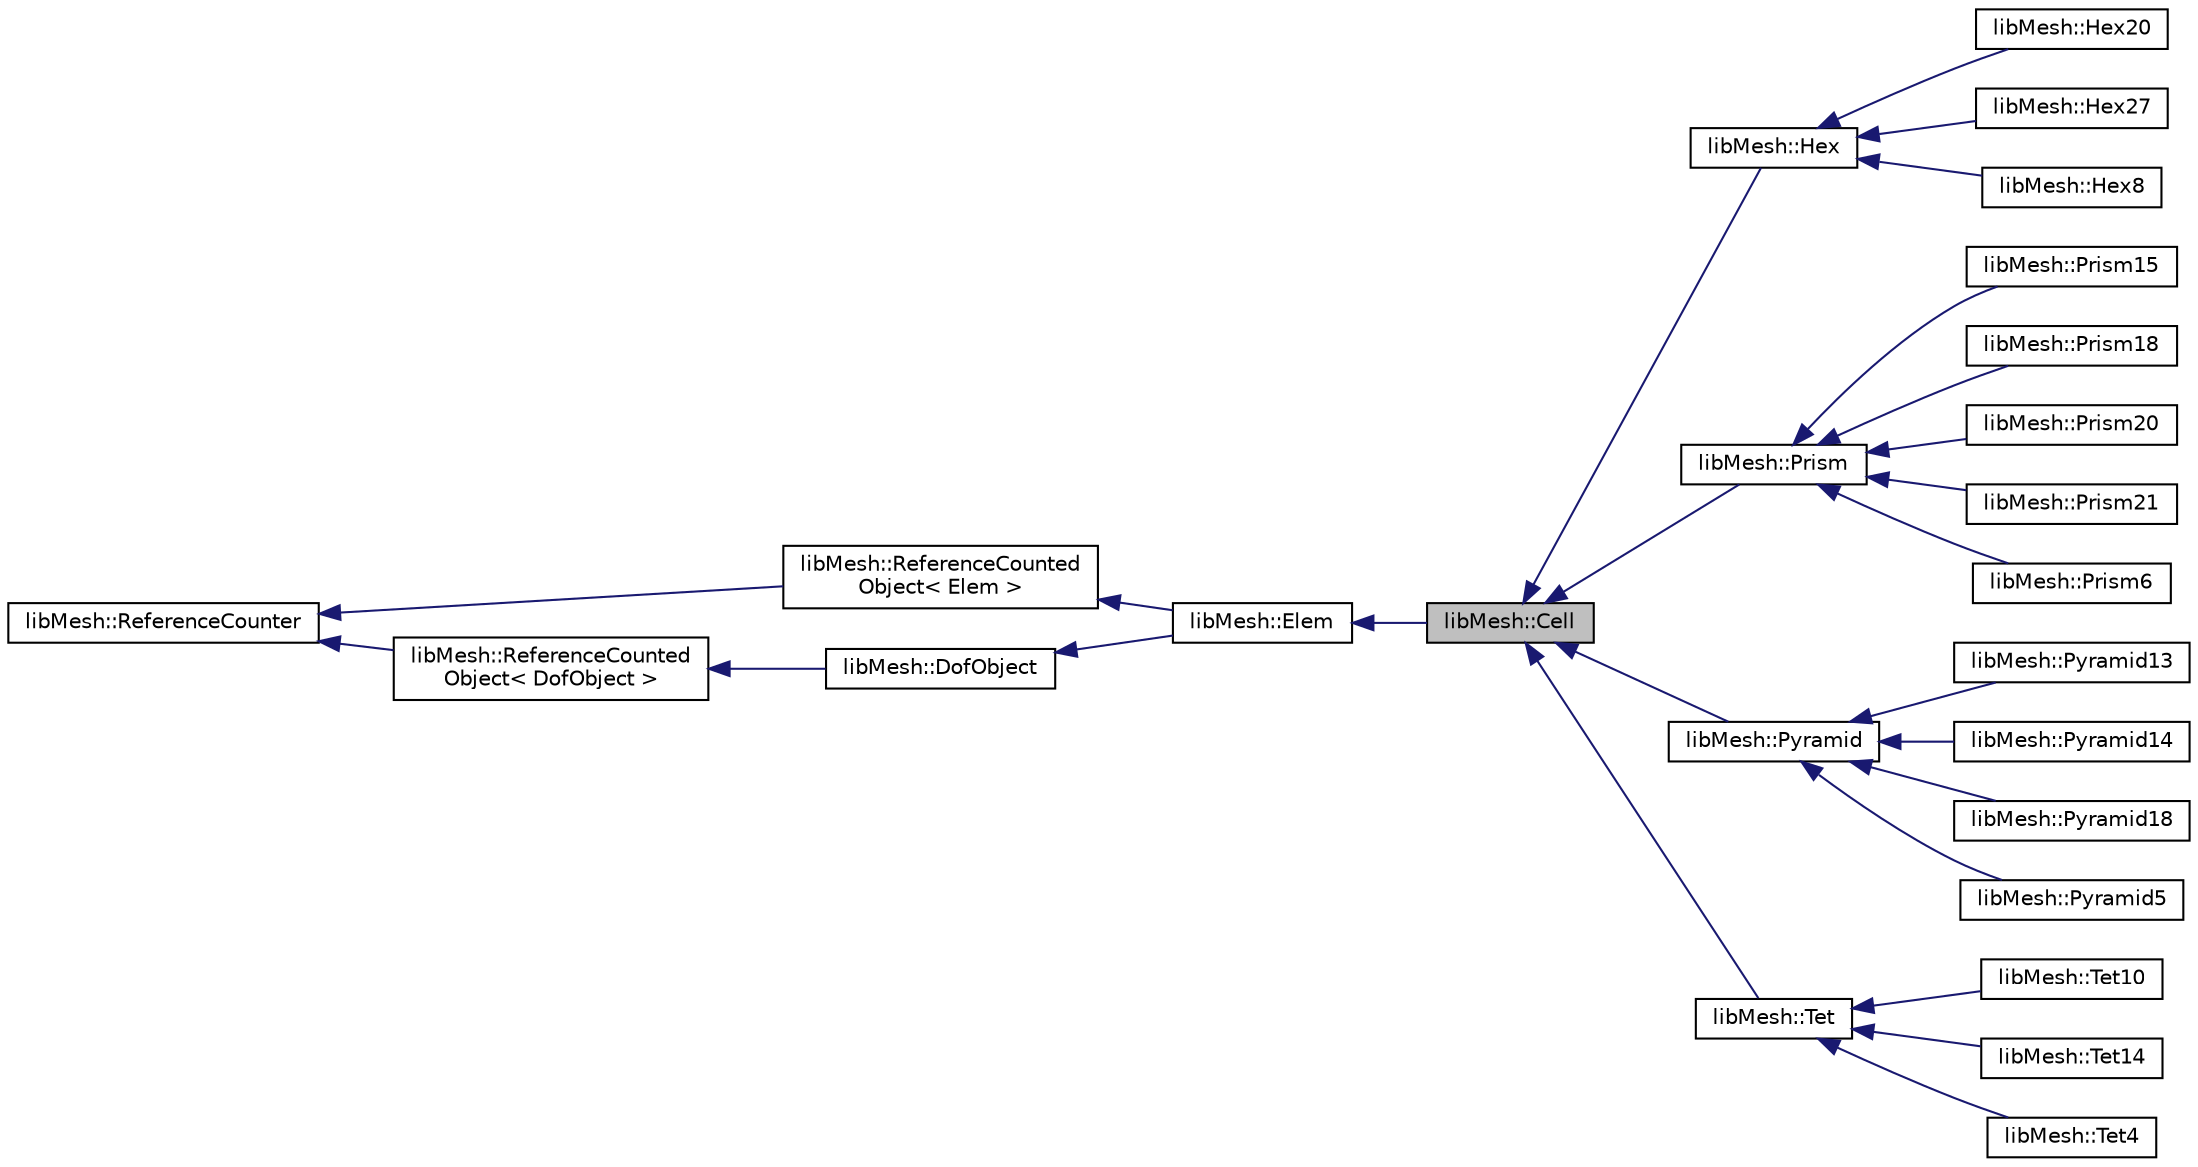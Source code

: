 digraph "libMesh::Cell"
{
 // INTERACTIVE_SVG=YES
  edge [fontname="Helvetica",fontsize="10",labelfontname="Helvetica",labelfontsize="10"];
  node [fontname="Helvetica",fontsize="10",shape=record];
  rankdir="LR";
  Node1 [label="libMesh::Cell",height=0.2,width=0.4,color="black", fillcolor="grey75", style="filled" fontcolor="black"];
  Node2 -> Node1 [dir="back",color="midnightblue",fontsize="10",style="solid",fontname="Helvetica"];
  Node2 [label="libMesh::Elem",height=0.2,width=0.4,color="black", fillcolor="white", style="filled",URL="$classlibMesh_1_1Elem.html",tooltip="This is the base class from which all geometric element types are derived. "];
  Node3 -> Node2 [dir="back",color="midnightblue",fontsize="10",style="solid",fontname="Helvetica"];
  Node3 [label="libMesh::ReferenceCounted\lObject\< Elem \>",height=0.2,width=0.4,color="black", fillcolor="white", style="filled",URL="$classlibMesh_1_1ReferenceCountedObject.html"];
  Node4 -> Node3 [dir="back",color="midnightblue",fontsize="10",style="solid",fontname="Helvetica"];
  Node4 [label="libMesh::ReferenceCounter",height=0.2,width=0.4,color="black", fillcolor="white", style="filled",URL="$classlibMesh_1_1ReferenceCounter.html",tooltip="This is the base class for enabling reference counting. "];
  Node5 -> Node2 [dir="back",color="midnightblue",fontsize="10",style="solid",fontname="Helvetica"];
  Node5 [label="libMesh::DofObject",height=0.2,width=0.4,color="black", fillcolor="white", style="filled",URL="$classlibMesh_1_1DofObject.html",tooltip="The DofObject defines an abstract base class for objects that have degrees of freedom associated with..."];
  Node6 -> Node5 [dir="back",color="midnightblue",fontsize="10",style="solid",fontname="Helvetica"];
  Node6 [label="libMesh::ReferenceCounted\lObject\< DofObject \>",height=0.2,width=0.4,color="black", fillcolor="white", style="filled",URL="$classlibMesh_1_1ReferenceCountedObject.html"];
  Node4 -> Node6 [dir="back",color="midnightblue",fontsize="10",style="solid",fontname="Helvetica"];
  Node1 -> Node7 [dir="back",color="midnightblue",fontsize="10",style="solid",fontname="Helvetica"];
  Node7 [label="libMesh::Hex",height=0.2,width=0.4,color="black", fillcolor="white", style="filled",URL="$classlibMesh_1_1Hex.html",tooltip="The Hex is an element in 3D with 6 sides. "];
  Node7 -> Node8 [dir="back",color="midnightblue",fontsize="10",style="solid",fontname="Helvetica"];
  Node8 [label="libMesh::Hex20",height=0.2,width=0.4,color="black", fillcolor="white", style="filled",URL="$classlibMesh_1_1Hex20.html",tooltip="The Hex20 is an element in 3D composed of 20 nodes. "];
  Node7 -> Node9 [dir="back",color="midnightblue",fontsize="10",style="solid",fontname="Helvetica"];
  Node9 [label="libMesh::Hex27",height=0.2,width=0.4,color="black", fillcolor="white", style="filled",URL="$classlibMesh_1_1Hex27.html",tooltip="The Hex27 is an element in 3D composed of 27 nodes. "];
  Node7 -> Node10 [dir="back",color="midnightblue",fontsize="10",style="solid",fontname="Helvetica"];
  Node10 [label="libMesh::Hex8",height=0.2,width=0.4,color="black", fillcolor="white", style="filled",URL="$classlibMesh_1_1Hex8.html",tooltip="The Hex8 is an element in 3D composed of 8 nodes. "];
  Node1 -> Node11 [dir="back",color="midnightblue",fontsize="10",style="solid",fontname="Helvetica"];
  Node11 [label="libMesh::Prism",height=0.2,width=0.4,color="black", fillcolor="white", style="filled",URL="$classlibMesh_1_1Prism.html",tooltip="The Prism is an element in 3D with 5 sides. "];
  Node11 -> Node12 [dir="back",color="midnightblue",fontsize="10",style="solid",fontname="Helvetica"];
  Node12 [label="libMesh::Prism15",height=0.2,width=0.4,color="black", fillcolor="white", style="filled",URL="$classlibMesh_1_1Prism15.html",tooltip="The Prism15 is an element in 3D composed of 15 nodes. "];
  Node11 -> Node13 [dir="back",color="midnightblue",fontsize="10",style="solid",fontname="Helvetica"];
  Node13 [label="libMesh::Prism18",height=0.2,width=0.4,color="black", fillcolor="white", style="filled",URL="$classlibMesh_1_1Prism18.html",tooltip="The Prism18 is an element in 3D composed of 18 nodes. "];
  Node11 -> Node14 [dir="back",color="midnightblue",fontsize="10",style="solid",fontname="Helvetica"];
  Node14 [label="libMesh::Prism20",height=0.2,width=0.4,color="black", fillcolor="white", style="filled",URL="$classlibMesh_1_1Prism20.html",tooltip="The Prism20 is an element in 3D composed of 20 nodes. "];
  Node11 -> Node15 [dir="back",color="midnightblue",fontsize="10",style="solid",fontname="Helvetica"];
  Node15 [label="libMesh::Prism21",height=0.2,width=0.4,color="black", fillcolor="white", style="filled",URL="$classlibMesh_1_1Prism21.html",tooltip="The Prism21 is an element in 3D composed of 21 nodes. "];
  Node11 -> Node16 [dir="back",color="midnightblue",fontsize="10",style="solid",fontname="Helvetica"];
  Node16 [label="libMesh::Prism6",height=0.2,width=0.4,color="black", fillcolor="white", style="filled",URL="$classlibMesh_1_1Prism6.html",tooltip="The Prism6 is an element in 3D composed of 6 nodes. "];
  Node1 -> Node17 [dir="back",color="midnightblue",fontsize="10",style="solid",fontname="Helvetica"];
  Node17 [label="libMesh::Pyramid",height=0.2,width=0.4,color="black", fillcolor="white", style="filled",URL="$classlibMesh_1_1Pyramid.html",tooltip="The Pyramid is an element in 3D with 5 sides. "];
  Node17 -> Node18 [dir="back",color="midnightblue",fontsize="10",style="solid",fontname="Helvetica"];
  Node18 [label="libMesh::Pyramid13",height=0.2,width=0.4,color="black", fillcolor="white", style="filled",URL="$classlibMesh_1_1Pyramid13.html",tooltip="The Pyramid13 is an element in 3D composed of 13 nodes, designed to interface with a QUAD8 element on..."];
  Node17 -> Node19 [dir="back",color="midnightblue",fontsize="10",style="solid",fontname="Helvetica"];
  Node19 [label="libMesh::Pyramid14",height=0.2,width=0.4,color="black", fillcolor="white", style="filled",URL="$classlibMesh_1_1Pyramid14.html",tooltip="The Pyramid14 is an element in 3D composed of 14 nodes, designed to interface with a QUAD9 element on..."];
  Node17 -> Node20 [dir="back",color="midnightblue",fontsize="10",style="solid",fontname="Helvetica"];
  Node20 [label="libMesh::Pyramid18",height=0.2,width=0.4,color="black", fillcolor="white", style="filled",URL="$classlibMesh_1_1Pyramid18.html",tooltip="The Pyramid18 is an element in 3D composed of 18 nodes, designed to interface with a QUAD9 element on..."];
  Node17 -> Node21 [dir="back",color="midnightblue",fontsize="10",style="solid",fontname="Helvetica"];
  Node21 [label="libMesh::Pyramid5",height=0.2,width=0.4,color="black", fillcolor="white", style="filled",URL="$classlibMesh_1_1Pyramid5.html",tooltip="The Pyramid5 is an element in 3D composed of 5 nodes. "];
  Node1 -> Node22 [dir="back",color="midnightblue",fontsize="10",style="solid",fontname="Helvetica"];
  Node22 [label="libMesh::Tet",height=0.2,width=0.4,color="black", fillcolor="white", style="filled",URL="$classlibMesh_1_1Tet.html",tooltip="The Tet is an element in 3D composed of 4 sides. "];
  Node22 -> Node23 [dir="back",color="midnightblue",fontsize="10",style="solid",fontname="Helvetica"];
  Node23 [label="libMesh::Tet10",height=0.2,width=0.4,color="black", fillcolor="white", style="filled",URL="$classlibMesh_1_1Tet10.html",tooltip="The Tet10 is an element in 3D composed of 10 nodes. "];
  Node22 -> Node24 [dir="back",color="midnightblue",fontsize="10",style="solid",fontname="Helvetica"];
  Node24 [label="libMesh::Tet14",height=0.2,width=0.4,color="black", fillcolor="white", style="filled",URL="$classlibMesh_1_1Tet14.html",tooltip="The Tet14 is an element in 3D composed of 14 nodes. "];
  Node22 -> Node25 [dir="back",color="midnightblue",fontsize="10",style="solid",fontname="Helvetica"];
  Node25 [label="libMesh::Tet4",height=0.2,width=0.4,color="black", fillcolor="white", style="filled",URL="$classlibMesh_1_1Tet4.html",tooltip="The Tet4 is an element in 3D composed of 4 nodes. "];
}
